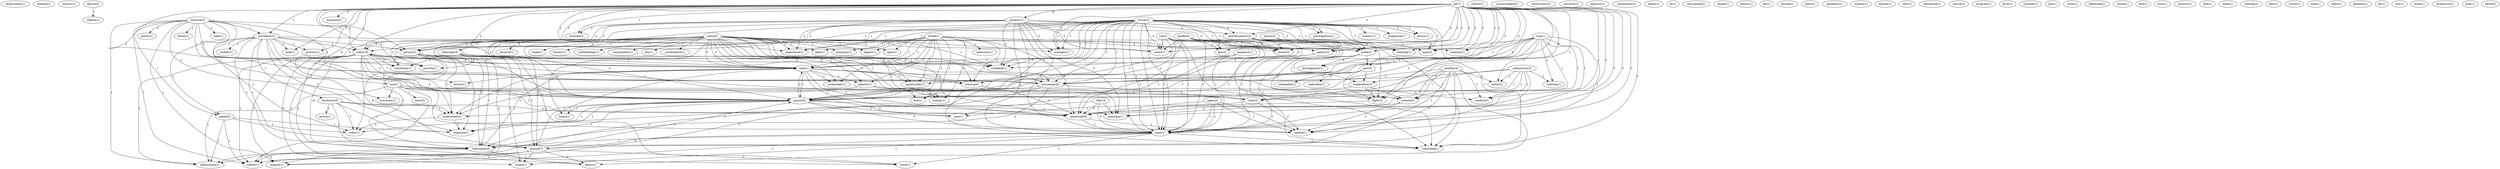 digraph G {
  observation [ label="observation(1)" ];
  zealand [ label="zealand(1)" ];
  socorro [ label="socorro(1)" ];
  launch [ label="launch(2)" ];
  vehicle [ label="vehicle(1)" ];
  network [ label="network(3)" ];
  power [ label="power(1)" ];
  correlator [ label="correlator(3)" ];
  speed [ label="speed(2)" ];
  use [ label="use(2)" ];
  factor [ label="factor(1)" ];
  precision [ label="precision(1)" ];
  take [ label="take(1)" ];
  look [ label="look(2)" ];
  resolution [ label="resolution(1)" ];
  provide [ label="provide(1)" ];
  expand [ label="expand(1)" ];
  space [ label="space(20)" ];
  information [ label="information(1)" ];
  look [ label="look(1)" ];
  collect [ label="collect(1)" ];
  control [ label="control(1)" ];
  accommodate [ label="accommodate(1)" ];
  observatory [ label="observatory(1)" ];
  jpl [ label="jpl(2)" ];
  project [ label="project(11)" ];
  maintain [ label="maintain(1)" ];
  interferometry [ label="interferometry(2)" ];
  series [ label="series(1)" ];
  threaten [ label="threaten(1)" ];
  radio [ label="radio(19)" ];
  experience [ label="experience(1)" ];
  week [ label="week(2)" ];
  mail [ label="mail(1)" ];
  team [ label="team(1)" ];
  development [ label="development(1)" ];
  gov [ label="gov(2)" ];
  astronomy [ label="astronomy(6)" ];
  permit [ label="permit(2)" ];
  manager [ label="manager(1)" ];
  concluded [ label="concluded(1)" ];
  part [ label="part(3)" ];
  mission [ label="mission(4)" ];
  meets [ label="meets(2)" ];
  cooperation [ label="cooperation(3)" ];
  process [ label="process(1)" ];
  establish [ label="establish(1)" ];
  agency [ label="agency(3)" ];
  nasa [ label="nasa(2)" ];
  flight [ label="flight(2)" ];
  combine [ label="combine(1)" ];
  planning [ label="planning(1)" ];
  team [ label="team(1)" ];
  universe [ label="universe(1)" ];
  modify [ label="modify(1)" ];
  ground [ label="ground(7)" ];
  hardware [ label="hardware(3)" ];
  telescopes [ label="telescopes(4)" ];
  understand [ label="understand(2)" ];
  order [ label="order(1)" ];
  originate [ label="originate(1)" ];
  analysis [ label="analysis(1)" ];
  uncertainty [ label="uncertainty(1)" ];
  aweto [ label="aweto(1)" ];
  ron [ label="ron(2)" ];
  baalke [ label="baalke(4)" ];
  russia [ label="russia(1)" ];
  country [ label="country(1)" ];
  jeopardize [ label="jeopardize(1)" ];
  knows [ label="knows(1)" ];
  tracking [ label="tracking(1)" ];
  participation [ label="participation(1)" ];
  dr [ label="dr(1)" ];
  anticipated [ label="anticipated(1)" ];
  target [ label="target(1)" ];
  hour [ label="hour(2)" ];
  science [ label="science(3)" ];
  conduct [ label="conduct(2)" ];
  orbit [ label="orbit(3)" ];
  spacecraft [ label="spacecraft(6)" ];
  exploit [ label="exploit(1)" ];
  theory [ label="theory(1)" ];
  lab [ label="lab(1)" ];
  testing [ label="testing(1)" ];
  noted [ label="noted(2)" ];
  showcase [ label="showcase(1)" ];
  light [ label="light(1)" ];
  examines [ label="examines(1)" ];
  technology [ label="technology(1)" ];
  opportunity [ label="opportunity(1)" ];
  expect [ label="expect(1)" ];
  spew [ label="spew(1)" ];
  galactic [ label="galactic(1)" ];
  energy [ label="energy(1)" ];
  find [ label="find(1)" ];
  point [ label="point(2)" ];
  pasadena [ label="pasadena(1)" ];
  subject [ label="subject(1)" ];
  extend [ label="extend(1)" ];
  view [ label="view(1)" ];
  smith [ label="smith(6)" ];
  observe [ label="observe(1)" ];
  telescope [ label="telescope(4)" ];
  stake [ label="stake(1)" ];
  history [ label="history(1)" ];
  methodology [ label="methodology(1)" ];
  commitment [ label="commitment(1)" ];
  rely [ label="rely(1)" ];
  hopes [ label="hopes(1)" ];
  coordination [ label="coordination(1)" ];
  something [ label="something(1)" ];
  drives [ label="drives(1)" ];
  create [ label="create(1)" ];
  world [ label="world(1)" ];
  source [ label="source(2)" ];
  object [ label="object(1)" ];
  program [ label="program(1)" ];
  level [ label="level(1)" ];
  succeed [ label="succeed(1)" ];
  joel [ label="joel(1)" ];
  russia [ label="russia(3)" ];
  value [ label="value(1)" ];
  likelihood [ label="likelihood(1)" ];
  utilize [ label="utilize(1)" ];
  satellite [ label="satellite(4)" ];
  meter [ label="meter(2)" ];
  radioastron [ label="radioastron(2)" ];
  orbiting [ label="orbiting(1)" ];
  vsop [ label="vsop(1)" ];
  fuel [ label="fuel(1)" ];
  nrao [ label="nrao(1)" ];
  caterpillar [ label="caterpillar(1)" ];
  vegetable [ label="vegetable(1)" ];
  moscow [ label="moscow(1)" ];
  vlba [ label="vlba(1)" ];
  tends [ label="tends(1)" ];
  nothing [ label="nothing(1)" ];
  falls [ label="falls(1)" ];
  virtue [ label="virtue(1)" ];
  bank [ label="bank(1)" ];
  arrive [ label="arrive(1)" ];
  year [ label="year(1)" ];
  march [ label="march(2)" ];
  tokyo [ label="tokyo(1)" ];
  baseline [ label="baseline(1)" ];
  jet [ label="jet(1)" ];
  jpl [ label="jpl(1)" ];
  japanese [ label="japanese(1)" ];
  way [ label="way(1)" ];
  japan [ label="japan(2)" ];
  vlbi [ label="vlbi(14)" ];
  japan [ label="japan(2)" ];
  mach [ label="mach(1)" ];
  propulsion [ label="propulsion(1)" ];
  goal [ label="goal(1)" ];
  earth [ label="earth(4)" ];
  launch -> vehicle [ label="1" ];
  network -> power [ label="1" ];
  network -> correlator [ label="1" ];
  network -> speed [ label="1" ];
  network -> use [ label="1" ];
  network -> factor [ label="1" ];
  network -> precision [ label="1" ];
  network -> take [ label="1" ];
  network -> look [ label="1" ];
  network -> resolution [ label="1" ];
  network -> provide [ label="1" ];
  network -> expand [ label="1" ];
  network -> space [ label="1" ];
  network -> information [ label="1" ];
  network -> look [ label="1" ];
  network -> collect [ label="1" ];
  jpl -> correlator [ label="1" ];
  jpl -> project [ label="8" ];
  jpl -> maintain [ label="2" ];
  jpl -> interferometry [ label="2" ];
  jpl -> series [ label="3" ];
  jpl -> threaten [ label="1" ];
  jpl -> radio [ label="2" ];
  jpl -> experience [ label="2" ];
  jpl -> week [ label="3" ];
  jpl -> mail [ label="1" ];
  jpl -> team [ label="3" ];
  jpl -> development [ label="2" ];
  jpl -> gov [ label="2" ];
  jpl -> astronomy [ label="2" ];
  jpl -> permit [ label="2" ];
  jpl -> manager [ label="2" ];
  jpl -> concluded [ label="3" ];
  jpl -> part [ label="2" ];
  jpl -> mission [ label="1" ];
  jpl -> meets [ label="3" ];
  jpl -> cooperation [ label="2" ];
  jpl -> process [ label="1" ];
  jpl -> establish [ label="2" ];
  jpl -> agency [ label="1" ];
  jpl -> nasa [ label="2" ];
  jpl -> flight [ label="2" ];
  jpl -> space [ label="6" ];
  jpl -> combine [ label="1" ];
  jpl -> planning [ label="1" ];
  jpl -> team [ label="3" ];
  correlator -> speed [ label="1" ];
  correlator -> radio [ label="1" ];
  correlator -> mail [ label="1" ];
  correlator -> modify [ label="1" ];
  correlator -> ground [ label="1" ];
  correlator -> permit [ label="1" ];
  correlator -> mission [ label="1" ];
  correlator -> process [ label="1" ];
  correlator -> hardware [ label="1" ];
  correlator -> telescopes [ label="1" ];
  correlator -> understand [ label="1" ];
  correlator -> order [ label="1" ];
  correlator -> combine [ label="1" ];
  correlator -> originate [ label="1" ];
  project -> interferometry [ label="2" ];
  project -> series [ label="3" ];
  project -> threaten [ label="3" ];
  project -> radio [ label="2" ];
  project -> experience [ label="2" ];
  project -> week [ label="3" ];
  project -> team [ label="3" ];
  project -> astronomy [ label="2" ];
  project -> permit [ label="2" ];
  project -> manager [ label="2" ];
  project -> concluded [ label="3" ];
  project -> meets [ label="3" ];
  project -> establish [ label="2" ];
  project -> space [ label="3" ];
  project -> planning [ label="3" ];
  project -> team [ label="3" ];
  ron -> series [ label="1" ];
  ron -> week [ label="1" ];
  ron -> team [ label="1" ];
  ron -> gov [ label="1" ];
  ron -> concluded [ label="1" ];
  ron -> meets [ label="1" ];
  ron -> nasa [ label="1" ];
  ron -> space [ label="1" ];
  ron -> team [ label="1" ];
  speed -> information [ label="1" ];
  speed -> order [ label="1" ];
  speed -> collect [ label="1" ];
  speed -> originate [ label="1" ];
  baalke -> series [ label="1" ];
  baalke -> week [ label="1" ];
  baalke -> team [ label="1" ];
  baalke -> gov [ label="3" ];
  baalke -> concluded [ label="1" ];
  baalke -> meets [ label="1" ];
  baalke -> nasa [ label="3" ];
  baalke -> space [ label="1" ];
  baalke -> team [ label="1" ];
  russia -> country [ label="1" ];
  russia -> interferometry [ label="1" ];
  russia -> jeopardize [ label="1" ];
  russia -> series [ label="1" ];
  russia -> radio [ label="1" ];
  russia -> experience [ label="1" ];
  russia -> week [ label="1" ];
  russia -> team [ label="1" ];
  russia -> astronomy [ label="1" ];
  russia -> permit [ label="1" ];
  russia -> manager [ label="1" ];
  russia -> concluded [ label="1" ];
  russia -> meets [ label="1" ];
  russia -> knows [ label="1" ];
  russia -> establish [ label="1" ];
  russia -> space [ label="1" ];
  russia -> tracking [ label="1" ];
  russia -> participation [ label="1" ];
  russia -> team [ label="1" ];
  use -> precision [ label="1" ];
  use -> hour [ label="1" ];
  use -> science [ label="1" ];
  use -> conduct [ label="1" ];
  use -> information [ label="1" ];
  use -> orbit [ label="1" ];
  use -> spacecraft [ label="1" ];
  use -> collect [ label="1" ];
  use -> exploit [ label="1" ];
  interferometry -> series [ label="1" ];
  interferometry -> week [ label="1" ];
  interferometry -> team [ label="1" ];
  interferometry -> astronomy [ label="1" ];
  interferometry -> concluded [ label="1" ];
  interferometry -> meets [ label="1" ];
  interferometry -> establish [ label="1" ];
  interferometry -> team [ label="1" ];
  noted -> showcase [ label="1" ];
  noted -> look [ label="1" ];
  noted -> light [ label="1" ];
  noted -> examines [ label="1" ];
  noted -> technology [ label="1" ];
  noted -> opportunity [ label="1" ];
  noted -> expect [ label="1" ];
  noted -> mission [ label="1" ];
  noted -> spew [ label="1" ];
  noted -> galactic [ label="1" ];
  noted -> agency [ label="1" ];
  noted -> space [ label="1" ];
  noted -> look [ label="1" ];
  noted -> spacecraft [ label="1" ];
  noted -> energy [ label="1" ];
  noted -> find [ label="1" ];
  smith -> observe [ label="1" ];
  smith -> look [ label="3" ];
  smith -> telescope [ label="1" ];
  smith -> radio [ label="4" ];
  smith -> resolution [ label="1" ];
  smith -> light [ label="1" ];
  smith -> experience [ label="1" ];
  smith -> stake [ label="1" ];
  smith -> examines [ label="1" ];
  smith -> technology [ label="1" ];
  smith -> ground [ label="3" ];
  smith -> history [ label="1" ];
  smith -> astronomy [ label="2" ];
  smith -> opportunity [ label="1" ];
  smith -> permit [ label="1" ];
  smith -> expect [ label="1" ];
  smith -> manager [ label="1" ];
  smith -> methodology [ label="1" ];
  smith -> provide [ label="1" ];
  smith -> mission [ label="2" ];
  smith -> commitment [ label="1" ];
  smith -> rely [ label="1" ];
  smith -> spew [ label="1" ];
  smith -> establish [ label="1" ];
  smith -> galactic [ label="1" ];
  smith -> science [ label="1" ];
  smith -> agency [ label="3" ];
  smith -> space [ label="4" ];
  smith -> hopes [ label="1" ];
  smith -> telescopes [ label="3" ];
  smith -> tracking [ label="1" ];
  smith -> look [ label="3" ];
  smith -> coordination [ label="1" ];
  smith -> spacecraft [ label="2" ];
  smith -> energy [ label="1" ];
  smith -> find [ label="1" ];
  smith -> planning [ label="1" ];
  look -> radio [ label="1" ];
  look -> technology [ label="1" ];
  look -> astronomy [ label="1" ];
  look -> opportunity [ label="1" ];
  look -> mission [ label="1" ];
  look -> drives [ label="1" ];
  look -> galactic [ label="1" ];
  look -> space [ label="1" ];
  look -> understand [ label="1" ];
  look -> spacecraft [ label="1" ];
  telescope -> resolution [ label="1" ];
  telescope -> ground [ label="1" ];
  telescope -> provide [ label="1" ];
  telescope -> create [ label="2" ];
  telescope -> expand [ label="2" ];
  telescope -> space [ label="1" ];
  telescope -> world [ label="2" ];
  telescope -> telescopes [ label="1" ];
  telescope -> look [ label="1" ];
  radio -> resolution [ label="3" ];
  radio -> ground [ label="4" ];
  radio -> astronomy [ label="7" ];
  radio -> provide [ label="3" ];
  radio -> create [ label="3" ];
  radio -> drives [ label="2" ];
  radio -> expand [ label="3" ];
  radio -> establish [ label="2" ];
  radio -> space [ label="3" ];
  radio -> information [ label="2" ];
  radio -> world [ label="3" ];
  radio -> telescopes [ label="12" ];
  radio -> understand [ label="2" ];
  radio -> orbit [ label="1" ];
  radio -> look [ label="3" ];
  radio -> collect [ label="2" ];
  radio -> object [ label="1" ];
  russia -> experience [ label="1" ];
  russia -> week [ label="1" ];
  russia -> team [ label="1" ];
  russia -> astronomy [ label="1" ];
  russia -> permit [ label="1" ];
  russia -> manager [ label="1" ];
  russia -> concluded [ label="1" ];
  russia -> meets [ label="1" ];
  russia -> knows [ label="1" ];
  russia -> establish [ label="1" ];
  russia -> space [ label="1" ];
  russia -> tracking [ label="1" ];
  russia -> participation [ label="1" ];
  russia -> team [ label="1" ];
  week -> development [ label="1" ];
  week -> part [ label="1" ];
  week -> cooperation [ label="1" ];
  week -> flight [ label="1" ];
  team -> ground [ label="1" ];
  team -> concluded [ label="1" ];
  team -> create [ label="1" ];
  team -> expand [ label="1" ];
  team -> world [ label="1" ];
  team -> telescopes [ label="1" ];
  satellite -> ground [ label="1" ];
  satellite -> astronomy [ label="1" ];
  satellite -> meter [ label="2" ];
  satellite -> science [ label="1" ];
  satellite -> conduct [ label="1" ];
  satellite -> telescopes [ label="1" ];
  satellite -> orbit [ label="1" ];
  satellite -> spacecraft [ label="1" ];
  satellite -> object [ label="1" ];
  satellite -> exploit [ label="1" ];
  radioastron -> astronomy [ label="1" ];
  radioastron -> orbiting [ label="1" ];
  radioastron -> meter [ label="1" ];
  radioastron -> science [ label="1" ];
  radioastron -> space [ label="1" ];
  radioastron -> conduct [ label="1" ];
  radioastron -> orbit [ label="1" ];
  radioastron -> exploit [ label="1" ];
  vsop -> astronomy [ label="1" ];
  vsop -> opportunity [ label="1" ];
  vsop -> orbiting [ label="1" ];
  vsop -> mission [ label="1" ];
  vsop -> meter [ label="1" ];
  vsop -> science [ label="1" ];
  vsop -> agency [ label="1" ];
  vsop -> space [ label="2" ];
  vsop -> conduct [ label="1" ];
  vsop -> orbit [ label="1" ];
  vsop -> look [ label="1" ];
  vsop -> exploit [ label="1" ];
  ground -> create [ label="1" ];
  ground -> expand [ label="1" ];
  ground -> space [ label="1" ];
  ground -> information [ label="1" ];
  ground -> world [ label="1" ];
  ground -> look [ label="1" ];
  ground -> collect [ label="1" ];
  ground -> object [ label="1" ];
  astronomy -> information [ label="1" ];
  astronomy -> telescopes [ label="2" ];
  astronomy -> orbit [ label="1" ];
  astronomy -> collect [ label="1" ];
  permit -> establish [ label="1" ];
  permit -> telescopes [ label="1" ];
  permit -> understand [ label="1" ];
  permit -> order [ label="1" ];
  permit -> originate [ label="1" ];
  part -> cooperation [ label="1" ];
  part -> caterpillar [ label="2" ];
  part -> flight [ label="1" ];
  part -> space [ label="1" ];
  part -> vegetable [ label="2" ];
  mission -> spacecraft [ label="1" ];
  cooperation -> science [ label="1" ];
  cooperation -> flight [ label="1" ];
  cooperation -> space [ label="1" ];
  hardware -> arrive [ label="2" ];
  hardware -> telescopes [ label="1" ];
  hardware -> understand [ label="1" ];
  hardware -> year [ label="2" ];
  hardware -> order [ label="1" ];
  hardware -> originate [ label="1" ];
  march -> agency [ label="1" ];
  march -> flight [ label="1" ];
  galactic -> understand [ label="1" ];
  galactic -> energy [ label="1" ];
  galactic -> find [ label="1" ];
  science -> spacecraft [ label="1" ];
  science -> exploit [ label="1" ];
  agency -> look [ label="1" ];
  agency -> spacecraft [ label="1" ];
  jpl -> nasa [ label="2" ];
  jpl -> flight [ label="2" ];
  jpl -> space [ label="6" ];
  jpl -> combine [ label="1" ];
  jpl -> planning [ label="1" ];
  jpl -> team [ label="3" ];
  flight -> year [ label="1" ];
  space -> hopes [ label="1" ];
  space -> telescopes [ label="1" ];
  space -> understand [ label="1" ];
  space -> year [ label="1" ];
  space -> look [ label="3" ];
  space -> order [ label="1" ];
  space -> spacecraft [ label="2" ];
  space -> planning [ label="1" ];
  space -> team [ label="3" ];
  space -> originate [ label="1" ];
  japanese -> year [ label="1" ];
  japanese -> look [ label="1" ];
  japanese -> spacecraft [ label="2" ];
  telescopes -> look [ label="1" ];
  telescopes -> collect [ label="1" ];
  telescopes -> object [ label="1" ];
  understand -> order [ label="1" ];
  understand -> originate [ label="1" ];
  orbit -> spacecraft [ label="2" ];
  orbit -> exploit [ label="2" ];
  look -> spacecraft [ label="1" ];
  japan -> spacecraft [ label="1" ];
  japan -> team [ label="1" ];
  japan -> exploit [ label="1" ];
  vlbi -> spacecraft [ label="3" ];
  vlbi -> planning [ label="1" ];
  vlbi -> team [ label="3" ];
  vlbi -> originate [ label="1" ];
  spacecraft -> team [ label="1" ];
  spacecraft -> exploit [ label="1" ];
  japan -> team [ label="1" ];
  japan -> exploit [ label="1" ];
}
